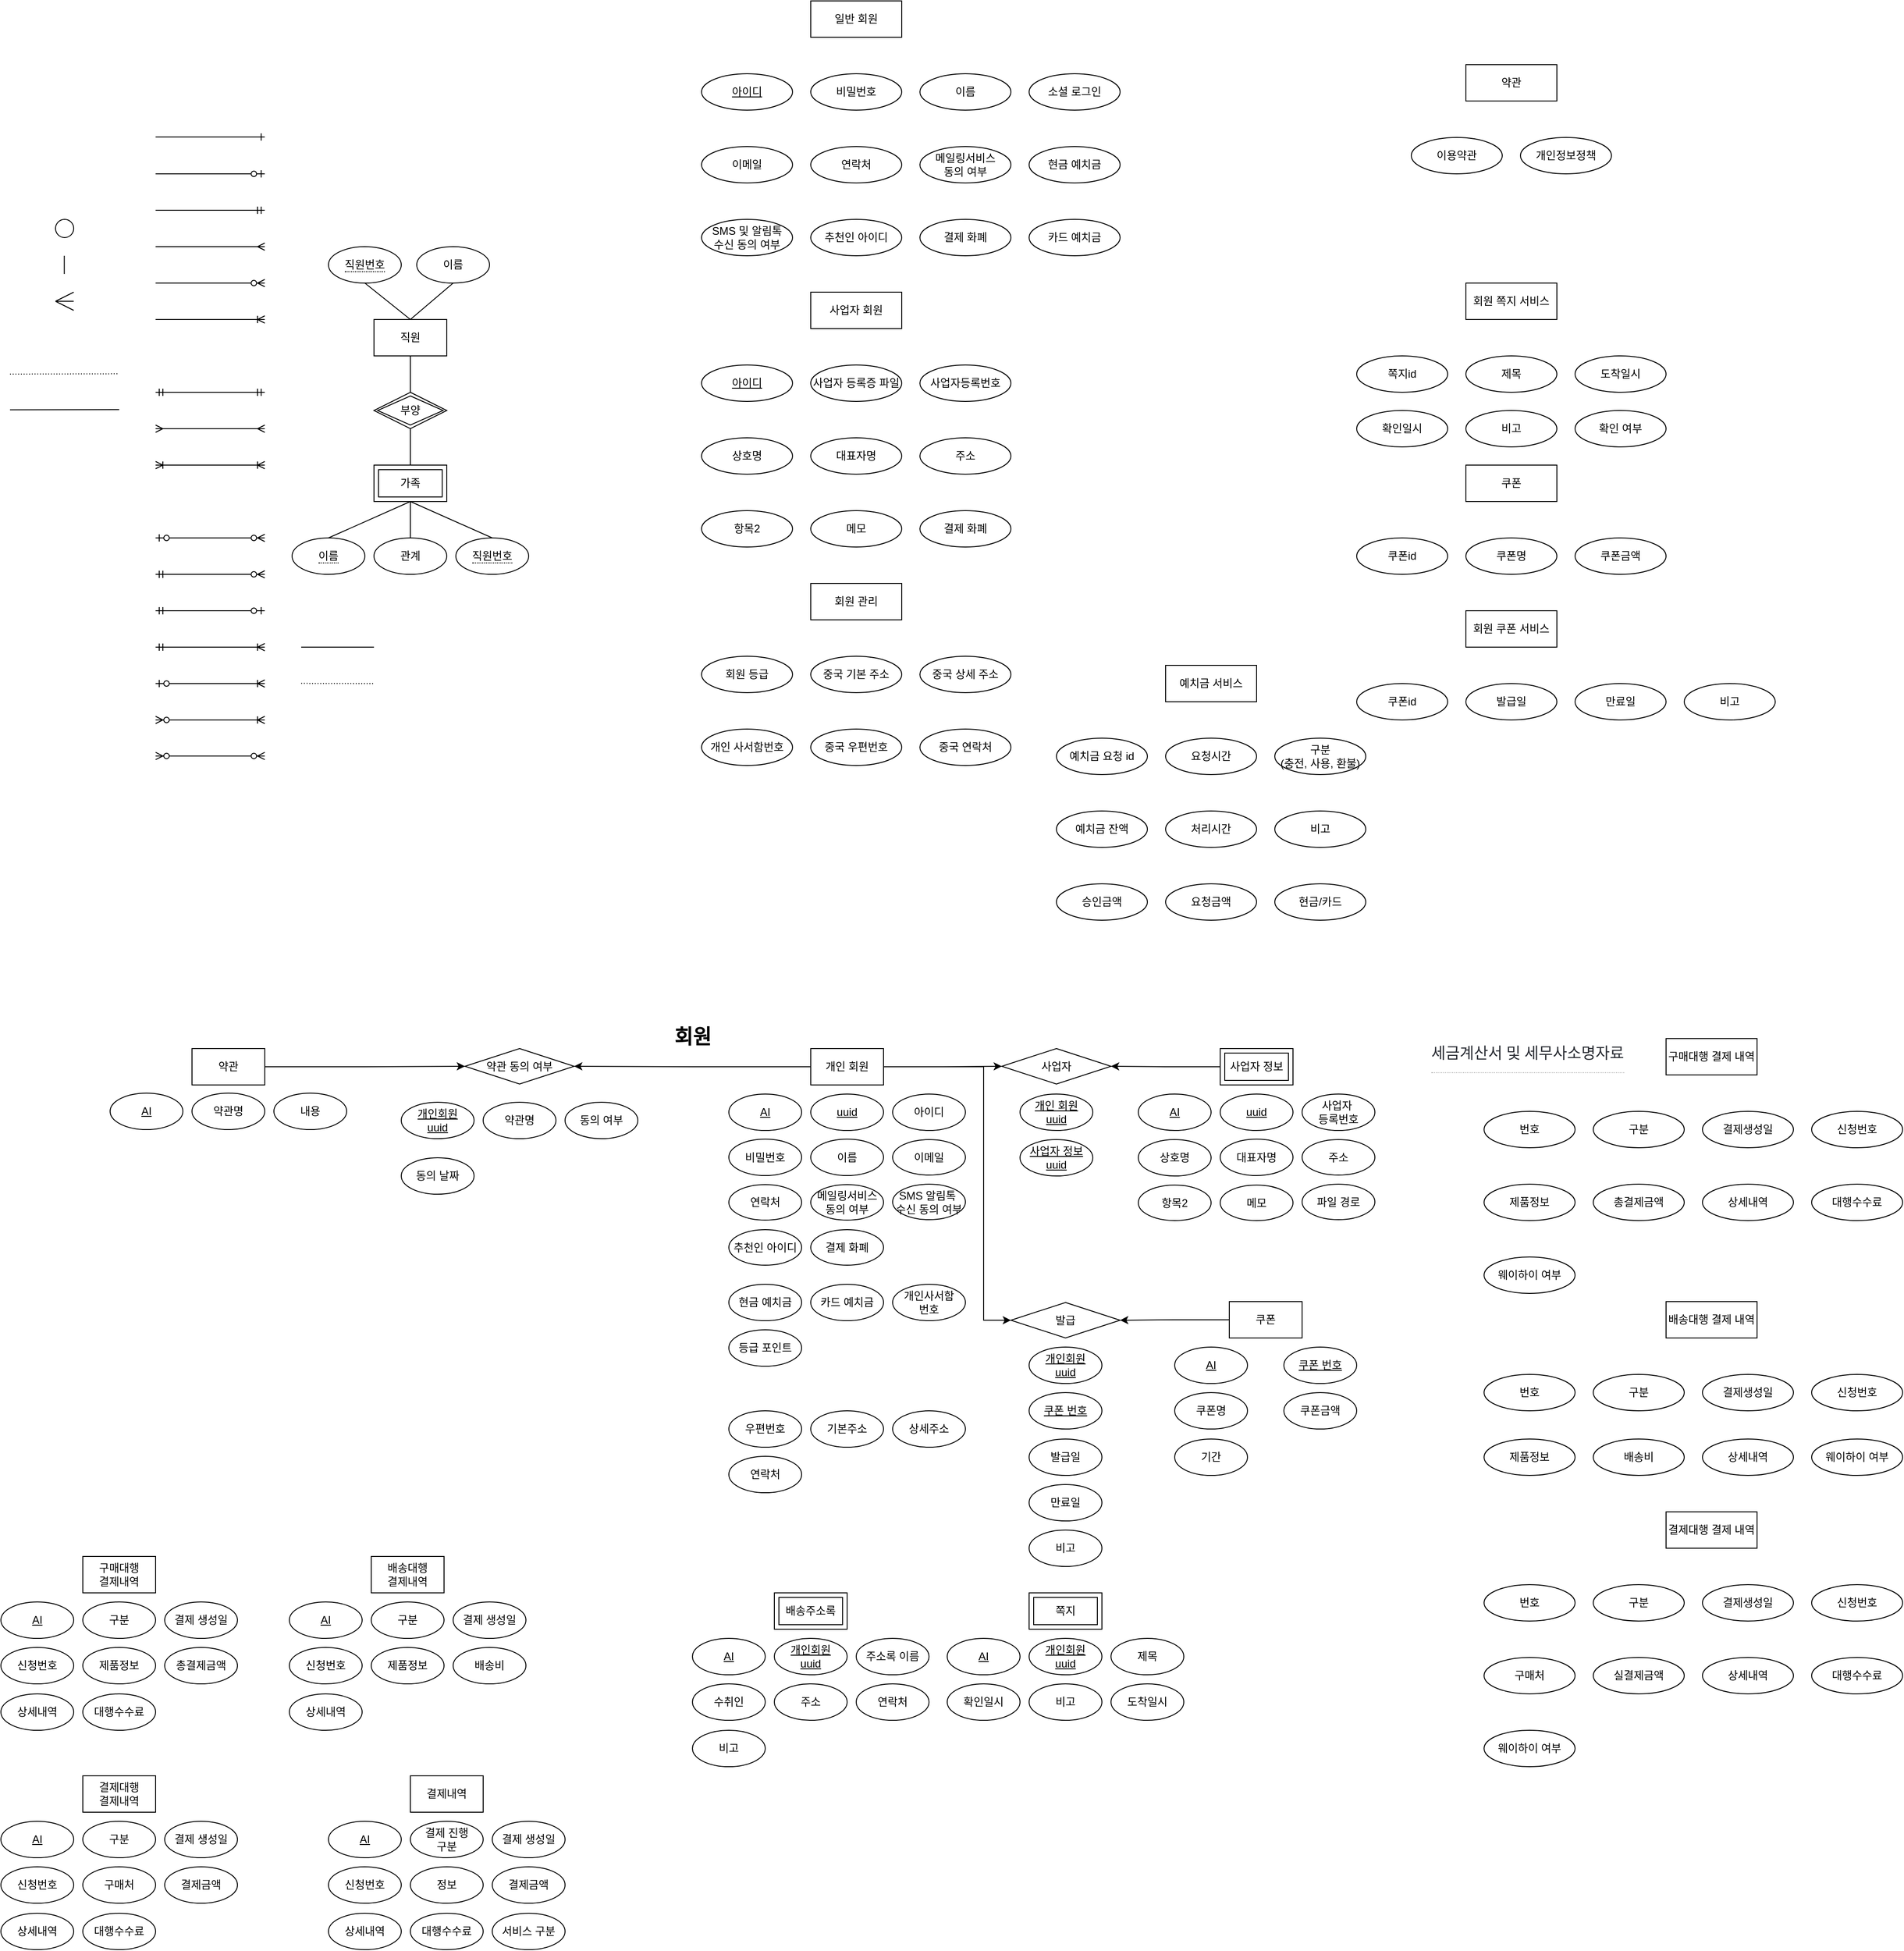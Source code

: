 <mxfile version="27.1.6">
  <diagram name="페이지-1" id="tFwWp7um48O-0UJWDrnM">
    <mxGraphModel dx="1229" dy="503" grid="1" gridSize="10" guides="1" tooltips="1" connect="1" arrows="1" fold="1" page="1" pageScale="1" pageWidth="827" pageHeight="1169" math="0" shadow="0">
      <root>
        <mxCell id="0" />
        <mxCell id="1" parent="0" />
        <mxCell id="G8LYo8YsqDXWAbAc-RuC-1" value="일반 회원" style="whiteSpace=wrap;html=1;align=center;" parent="1" vertex="1">
          <mxGeometry x="160" y="50" width="100" height="40" as="geometry" />
        </mxCell>
        <mxCell id="G8LYo8YsqDXWAbAc-RuC-2" value="아이디" style="ellipse;whiteSpace=wrap;html=1;align=center;fontStyle=4;" parent="1" vertex="1">
          <mxGeometry x="40" y="130" width="100" height="40" as="geometry" />
        </mxCell>
        <mxCell id="G8LYo8YsqDXWAbAc-RuC-3" value="비밀번호" style="ellipse;whiteSpace=wrap;html=1;align=center;" parent="1" vertex="1">
          <mxGeometry x="160" y="130" width="100" height="40" as="geometry" />
        </mxCell>
        <mxCell id="G8LYo8YsqDXWAbAc-RuC-4" value="이름" style="ellipse;whiteSpace=wrap;html=1;align=center;" parent="1" vertex="1">
          <mxGeometry x="280" y="130" width="100" height="40" as="geometry" />
        </mxCell>
        <mxCell id="G8LYo8YsqDXWAbAc-RuC-5" value="이메일" style="ellipse;whiteSpace=wrap;html=1;align=center;" parent="1" vertex="1">
          <mxGeometry x="40" y="210" width="100" height="40" as="geometry" />
        </mxCell>
        <mxCell id="G8LYo8YsqDXWAbAc-RuC-6" value="연락처" style="ellipse;whiteSpace=wrap;html=1;align=center;" parent="1" vertex="1">
          <mxGeometry x="160" y="210" width="100" height="40" as="geometry" />
        </mxCell>
        <mxCell id="G8LYo8YsqDXWAbAc-RuC-8" value="메일링서비스&lt;div&gt;동의 여부&lt;/div&gt;" style="ellipse;whiteSpace=wrap;html=1;align=center;" parent="1" vertex="1">
          <mxGeometry x="280" y="210" width="100" height="40" as="geometry" />
        </mxCell>
        <mxCell id="G8LYo8YsqDXWAbAc-RuC-9" value="SMS 및 알림톡&lt;div&gt;수신 동의 여부&lt;/div&gt;" style="ellipse;whiteSpace=wrap;html=1;align=center;" parent="1" vertex="1">
          <mxGeometry x="40" y="290" width="100" height="40" as="geometry" />
        </mxCell>
        <mxCell id="G8LYo8YsqDXWAbAc-RuC-10" value="추천인 아이디" style="ellipse;whiteSpace=wrap;html=1;align=center;" parent="1" vertex="1">
          <mxGeometry x="160" y="290" width="100" height="40" as="geometry" />
        </mxCell>
        <mxCell id="G8LYo8YsqDXWAbAc-RuC-11" value="결제 화폐" style="ellipse;whiteSpace=wrap;html=1;align=center;" parent="1" vertex="1">
          <mxGeometry x="280" y="290" width="100" height="40" as="geometry" />
        </mxCell>
        <mxCell id="G8LYo8YsqDXWAbAc-RuC-12" value="약관" style="whiteSpace=wrap;html=1;align=center;" parent="1" vertex="1">
          <mxGeometry x="880" y="120" width="100" height="40" as="geometry" />
        </mxCell>
        <mxCell id="G8LYo8YsqDXWAbAc-RuC-13" value="이용약관" style="ellipse;whiteSpace=wrap;html=1;align=center;" parent="1" vertex="1">
          <mxGeometry x="820" y="200" width="100" height="40" as="geometry" />
        </mxCell>
        <mxCell id="G8LYo8YsqDXWAbAc-RuC-14" value="개인정보정책" style="ellipse;whiteSpace=wrap;html=1;align=center;" parent="1" vertex="1">
          <mxGeometry x="940" y="200" width="100" height="40" as="geometry" />
        </mxCell>
        <mxCell id="G8LYo8YsqDXWAbAc-RuC-15" value="회원 등급" style="ellipse;whiteSpace=wrap;html=1;align=center;" parent="1" vertex="1">
          <mxGeometry x="40" y="770" width="100" height="40" as="geometry" />
        </mxCell>
        <mxCell id="G8LYo8YsqDXWAbAc-RuC-16" value="회원 관리" style="whiteSpace=wrap;html=1;align=center;" parent="1" vertex="1">
          <mxGeometry x="160" y="690" width="100" height="40" as="geometry" />
        </mxCell>
        <mxCell id="G8LYo8YsqDXWAbAc-RuC-17" value="중국 기본 주소" style="ellipse;whiteSpace=wrap;html=1;align=center;" parent="1" vertex="1">
          <mxGeometry x="160" y="770" width="100" height="40" as="geometry" />
        </mxCell>
        <mxCell id="G8LYo8YsqDXWAbAc-RuC-18" value="중국 상세&amp;nbsp;&lt;span style=&quot;background-color: transparent; color: light-dark(rgb(0, 0, 0), rgb(255, 255, 255));&quot;&gt;주소&lt;/span&gt;" style="ellipse;whiteSpace=wrap;html=1;align=center;" parent="1" vertex="1">
          <mxGeometry x="280" y="770" width="100" height="40" as="geometry" />
        </mxCell>
        <mxCell id="G8LYo8YsqDXWAbAc-RuC-19" value="중국 연락처" style="ellipse;whiteSpace=wrap;html=1;align=center;" parent="1" vertex="1">
          <mxGeometry x="280" y="850" width="100" height="40" as="geometry" />
        </mxCell>
        <mxCell id="G8LYo8YsqDXWAbAc-RuC-20" value="중국 우편번호" style="ellipse;whiteSpace=wrap;html=1;align=center;" parent="1" vertex="1">
          <mxGeometry x="160" y="850" width="100" height="40" as="geometry" />
        </mxCell>
        <mxCell id="G8LYo8YsqDXWAbAc-RuC-21" value="사업자 회원" style="whiteSpace=wrap;html=1;align=center;" parent="1" vertex="1">
          <mxGeometry x="160" y="370" width="100" height="40" as="geometry" />
        </mxCell>
        <mxCell id="G8LYo8YsqDXWAbAc-RuC-22" value="아이디" style="ellipse;whiteSpace=wrap;html=1;align=center;fontStyle=4;" parent="1" vertex="1">
          <mxGeometry x="40" y="450" width="100" height="40" as="geometry" />
        </mxCell>
        <mxCell id="G8LYo8YsqDXWAbAc-RuC-23" value="사업자 등록증 파일" style="ellipse;whiteSpace=wrap;html=1;align=center;" parent="1" vertex="1">
          <mxGeometry x="160" y="450" width="100" height="40" as="geometry" />
        </mxCell>
        <mxCell id="G8LYo8YsqDXWAbAc-RuC-24" value="사업자등록번호" style="ellipse;whiteSpace=wrap;html=1;align=center;" parent="1" vertex="1">
          <mxGeometry x="280" y="450" width="100" height="40" as="geometry" />
        </mxCell>
        <mxCell id="G8LYo8YsqDXWAbAc-RuC-25" value="상호명" style="ellipse;whiteSpace=wrap;html=1;align=center;" parent="1" vertex="1">
          <mxGeometry x="40" y="530" width="100" height="40" as="geometry" />
        </mxCell>
        <mxCell id="G8LYo8YsqDXWAbAc-RuC-26" value="대표자명" style="ellipse;whiteSpace=wrap;html=1;align=center;" parent="1" vertex="1">
          <mxGeometry x="160" y="530" width="100" height="40" as="geometry" />
        </mxCell>
        <mxCell id="G8LYo8YsqDXWAbAc-RuC-27" value="주소" style="ellipse;whiteSpace=wrap;html=1;align=center;" parent="1" vertex="1">
          <mxGeometry x="280" y="530" width="100" height="40" as="geometry" />
        </mxCell>
        <mxCell id="G8LYo8YsqDXWAbAc-RuC-28" value="항목2" style="ellipse;whiteSpace=wrap;html=1;align=center;" parent="1" vertex="1">
          <mxGeometry x="40" y="610" width="100" height="40" as="geometry" />
        </mxCell>
        <mxCell id="G8LYo8YsqDXWAbAc-RuC-29" value="메모" style="ellipse;whiteSpace=wrap;html=1;align=center;" parent="1" vertex="1">
          <mxGeometry x="160" y="610" width="100" height="40" as="geometry" />
        </mxCell>
        <mxCell id="G8LYo8YsqDXWAbAc-RuC-30" value="결제 화폐" style="ellipse;whiteSpace=wrap;html=1;align=center;" parent="1" vertex="1">
          <mxGeometry x="280" y="610" width="100" height="40" as="geometry" />
        </mxCell>
        <mxCell id="G8LYo8YsqDXWAbAc-RuC-31" value="소셜 로그인" style="ellipse;whiteSpace=wrap;html=1;align=center;" parent="1" vertex="1">
          <mxGeometry x="400" y="130" width="100" height="40" as="geometry" />
        </mxCell>
        <mxCell id="G8LYo8YsqDXWAbAc-RuC-32" value="개인 사서함번호" style="ellipse;whiteSpace=wrap;html=1;align=center;" parent="1" vertex="1">
          <mxGeometry x="40" y="850" width="100" height="40" as="geometry" />
        </mxCell>
        <mxCell id="G8LYo8YsqDXWAbAc-RuC-34" value="회원 쪽지 서비스" style="whiteSpace=wrap;html=1;align=center;" parent="1" vertex="1">
          <mxGeometry x="880" y="360" width="100" height="40" as="geometry" />
        </mxCell>
        <mxCell id="G8LYo8YsqDXWAbAc-RuC-36" value="쪽지id" style="ellipse;whiteSpace=wrap;html=1;align=center;" parent="1" vertex="1">
          <mxGeometry x="760" y="440" width="100" height="40" as="geometry" />
        </mxCell>
        <mxCell id="G8LYo8YsqDXWAbAc-RuC-37" value="쿠폰명" style="ellipse;whiteSpace=wrap;html=1;align=center;" parent="1" vertex="1">
          <mxGeometry x="880" y="640" width="100" height="40" as="geometry" />
        </mxCell>
        <mxCell id="G8LYo8YsqDXWAbAc-RuC-38" value="쿠폰" style="whiteSpace=wrap;html=1;align=center;" parent="1" vertex="1">
          <mxGeometry x="880" y="560" width="100" height="40" as="geometry" />
        </mxCell>
        <mxCell id="G8LYo8YsqDXWAbAc-RuC-39" value="쿠폰금액" style="ellipse;whiteSpace=wrap;html=1;align=center;" parent="1" vertex="1">
          <mxGeometry x="1000" y="640" width="100" height="40" as="geometry" />
        </mxCell>
        <mxCell id="G8LYo8YsqDXWAbAc-RuC-42" value="쿠폰id" style="ellipse;whiteSpace=wrap;html=1;align=center;" parent="1" vertex="1">
          <mxGeometry x="760" y="640" width="100" height="40" as="geometry" />
        </mxCell>
        <mxCell id="G8LYo8YsqDXWAbAc-RuC-43" value="회원 쿠폰 서비스" style="whiteSpace=wrap;html=1;align=center;" parent="1" vertex="1">
          <mxGeometry x="880" y="720" width="100" height="40" as="geometry" />
        </mxCell>
        <mxCell id="G8LYo8YsqDXWAbAc-RuC-44" value="쿠폰id" style="ellipse;whiteSpace=wrap;html=1;align=center;" parent="1" vertex="1">
          <mxGeometry x="760" y="800" width="100" height="40" as="geometry" />
        </mxCell>
        <mxCell id="G8LYo8YsqDXWAbAc-RuC-45" value="발급일" style="ellipse;whiteSpace=wrap;html=1;align=center;" parent="1" vertex="1">
          <mxGeometry x="880" y="800" width="100" height="40" as="geometry" />
        </mxCell>
        <mxCell id="G8LYo8YsqDXWAbAc-RuC-46" value="만료일" style="ellipse;whiteSpace=wrap;html=1;align=center;" parent="1" vertex="1">
          <mxGeometry x="1000" y="800" width="100" height="40" as="geometry" />
        </mxCell>
        <mxCell id="G8LYo8YsqDXWAbAc-RuC-47" value="비고" style="ellipse;whiteSpace=wrap;html=1;align=center;" parent="1" vertex="1">
          <mxGeometry x="1120" y="800" width="100" height="40" as="geometry" />
        </mxCell>
        <mxCell id="G8LYo8YsqDXWAbAc-RuC-48" value="제목" style="ellipse;whiteSpace=wrap;html=1;align=center;" parent="1" vertex="1">
          <mxGeometry x="880" y="440" width="100" height="40" as="geometry" />
        </mxCell>
        <mxCell id="G8LYo8YsqDXWAbAc-RuC-49" value="도착일시" style="ellipse;whiteSpace=wrap;html=1;align=center;" parent="1" vertex="1">
          <mxGeometry x="1000" y="440" width="100" height="40" as="geometry" />
        </mxCell>
        <mxCell id="G8LYo8YsqDXWAbAc-RuC-50" value="확인일시" style="ellipse;whiteSpace=wrap;html=1;align=center;" parent="1" vertex="1">
          <mxGeometry x="760" y="500" width="100" height="40" as="geometry" />
        </mxCell>
        <mxCell id="G8LYo8YsqDXWAbAc-RuC-52" value="비고" style="ellipse;whiteSpace=wrap;html=1;align=center;" parent="1" vertex="1">
          <mxGeometry x="880" y="500" width="100" height="40" as="geometry" />
        </mxCell>
        <mxCell id="G8LYo8YsqDXWAbAc-RuC-53" value="확인 여부" style="ellipse;whiteSpace=wrap;html=1;align=center;" parent="1" vertex="1">
          <mxGeometry x="1000" y="500" width="100" height="40" as="geometry" />
        </mxCell>
        <mxCell id="G8LYo8YsqDXWAbAc-RuC-54" value="구매대행 결제 내역" style="whiteSpace=wrap;html=1;align=center;" parent="1" vertex="1">
          <mxGeometry x="1100" y="1190" width="100" height="40" as="geometry" />
        </mxCell>
        <mxCell id="G8LYo8YsqDXWAbAc-RuC-55" value="예치금 서비스" style="whiteSpace=wrap;html=1;align=center;" parent="1" vertex="1">
          <mxGeometry x="550" y="780" width="100" height="40" as="geometry" />
        </mxCell>
        <mxCell id="G8LYo8YsqDXWAbAc-RuC-56" value="예치금 요청 id" style="ellipse;whiteSpace=wrap;html=1;align=center;" parent="1" vertex="1">
          <mxGeometry x="430" y="860" width="100" height="40" as="geometry" />
        </mxCell>
        <mxCell id="G8LYo8YsqDXWAbAc-RuC-58" value="현금 예치금" style="ellipse;whiteSpace=wrap;html=1;align=center;" parent="1" vertex="1">
          <mxGeometry x="400" y="210" width="100" height="40" as="geometry" />
        </mxCell>
        <mxCell id="G8LYo8YsqDXWAbAc-RuC-59" value="카드 예치금" style="ellipse;whiteSpace=wrap;html=1;align=center;" parent="1" vertex="1">
          <mxGeometry x="400" y="290" width="100" height="40" as="geometry" />
        </mxCell>
        <mxCell id="G8LYo8YsqDXWAbAc-RuC-60" value="요청시간" style="ellipse;whiteSpace=wrap;html=1;align=center;" parent="1" vertex="1">
          <mxGeometry x="550" y="860" width="100" height="40" as="geometry" />
        </mxCell>
        <mxCell id="G8LYo8YsqDXWAbAc-RuC-61" value="구분&lt;div&gt;(충전, 사용, 환불)&lt;/div&gt;" style="ellipse;whiteSpace=wrap;html=1;align=center;" parent="1" vertex="1">
          <mxGeometry x="670" y="860" width="100" height="40" as="geometry" />
        </mxCell>
        <mxCell id="G8LYo8YsqDXWAbAc-RuC-62" value="요청금액" style="ellipse;whiteSpace=wrap;html=1;align=center;" parent="1" vertex="1">
          <mxGeometry x="550" y="1020" width="100" height="40" as="geometry" />
        </mxCell>
        <mxCell id="G8LYo8YsqDXWAbAc-RuC-63" value="승인금액" style="ellipse;whiteSpace=wrap;html=1;align=center;" parent="1" vertex="1">
          <mxGeometry x="430" y="1020" width="100" height="40" as="geometry" />
        </mxCell>
        <mxCell id="G8LYo8YsqDXWAbAc-RuC-69" value="예치금 잔액" style="ellipse;whiteSpace=wrap;html=1;align=center;" parent="1" vertex="1">
          <mxGeometry x="430" y="940" width="100" height="40" as="geometry" />
        </mxCell>
        <mxCell id="G8LYo8YsqDXWAbAc-RuC-70" value="처리시간" style="ellipse;whiteSpace=wrap;html=1;align=center;" parent="1" vertex="1">
          <mxGeometry x="550" y="940" width="100" height="40" as="geometry" />
        </mxCell>
        <mxCell id="G8LYo8YsqDXWAbAc-RuC-71" value="비고" style="ellipse;whiteSpace=wrap;html=1;align=center;" parent="1" vertex="1">
          <mxGeometry x="670" y="940" width="100" height="40" as="geometry" />
        </mxCell>
        <mxCell id="G8LYo8YsqDXWAbAc-RuC-74" value="현금/카드" style="ellipse;whiteSpace=wrap;html=1;align=center;" parent="1" vertex="1">
          <mxGeometry x="670" y="1020" width="100" height="40" as="geometry" />
        </mxCell>
        <mxCell id="G8LYo8YsqDXWAbAc-RuC-75" value="번호" style="ellipse;whiteSpace=wrap;html=1;align=center;" parent="1" vertex="1">
          <mxGeometry x="900" y="1270" width="100" height="40" as="geometry" />
        </mxCell>
        <mxCell id="G8LYo8YsqDXWAbAc-RuC-76" value="구분" style="ellipse;whiteSpace=wrap;html=1;align=center;" parent="1" vertex="1">
          <mxGeometry x="1020" y="1270" width="100" height="40" as="geometry" />
        </mxCell>
        <mxCell id="G8LYo8YsqDXWAbAc-RuC-77" value="결제생성일" style="ellipse;whiteSpace=wrap;html=1;align=center;" parent="1" vertex="1">
          <mxGeometry x="1140" y="1270" width="100" height="40" as="geometry" />
        </mxCell>
        <mxCell id="G8LYo8YsqDXWAbAc-RuC-78" value="신청번호" style="ellipse;whiteSpace=wrap;html=1;align=center;" parent="1" vertex="1">
          <mxGeometry x="1260" y="1270" width="100" height="40" as="geometry" />
        </mxCell>
        <mxCell id="G8LYo8YsqDXWAbAc-RuC-79" value="제품정보" style="ellipse;whiteSpace=wrap;html=1;align=center;" parent="1" vertex="1">
          <mxGeometry x="900" y="1350" width="100" height="40" as="geometry" />
        </mxCell>
        <mxCell id="G8LYo8YsqDXWAbAc-RuC-80" value="총결제금액" style="ellipse;whiteSpace=wrap;html=1;align=center;" parent="1" vertex="1">
          <mxGeometry x="1020" y="1350" width="100" height="40" as="geometry" />
        </mxCell>
        <mxCell id="G8LYo8YsqDXWAbAc-RuC-81" value="상세내역" style="ellipse;whiteSpace=wrap;html=1;align=center;" parent="1" vertex="1">
          <mxGeometry x="1140" y="1350" width="100" height="40" as="geometry" />
        </mxCell>
        <mxCell id="G8LYo8YsqDXWAbAc-RuC-82" value="대행수수료" style="ellipse;whiteSpace=wrap;html=1;align=center;" parent="1" vertex="1">
          <mxGeometry x="1260" y="1350" width="100" height="40" as="geometry" />
        </mxCell>
        <mxCell id="G8LYo8YsqDXWAbAc-RuC-94" value="배송대행 결제 내역" style="whiteSpace=wrap;html=1;align=center;" parent="1" vertex="1">
          <mxGeometry x="1100" y="1479" width="100" height="40" as="geometry" />
        </mxCell>
        <mxCell id="G8LYo8YsqDXWAbAc-RuC-95" value="번호" style="ellipse;whiteSpace=wrap;html=1;align=center;" parent="1" vertex="1">
          <mxGeometry x="900" y="1559" width="100" height="40" as="geometry" />
        </mxCell>
        <mxCell id="G8LYo8YsqDXWAbAc-RuC-96" value="구분" style="ellipse;whiteSpace=wrap;html=1;align=center;" parent="1" vertex="1">
          <mxGeometry x="1020" y="1559" width="100" height="40" as="geometry" />
        </mxCell>
        <mxCell id="G8LYo8YsqDXWAbAc-RuC-97" value="결제생성일" style="ellipse;whiteSpace=wrap;html=1;align=center;" parent="1" vertex="1">
          <mxGeometry x="1140" y="1559" width="100" height="40" as="geometry" />
        </mxCell>
        <mxCell id="G8LYo8YsqDXWAbAc-RuC-98" value="신청번호" style="ellipse;whiteSpace=wrap;html=1;align=center;" parent="1" vertex="1">
          <mxGeometry x="1260" y="1559" width="100" height="40" as="geometry" />
        </mxCell>
        <mxCell id="G8LYo8YsqDXWAbAc-RuC-99" value="제품정보" style="ellipse;whiteSpace=wrap;html=1;align=center;" parent="1" vertex="1">
          <mxGeometry x="900" y="1630" width="100" height="40" as="geometry" />
        </mxCell>
        <mxCell id="G8LYo8YsqDXWAbAc-RuC-100" value="배송비" style="ellipse;whiteSpace=wrap;html=1;align=center;" parent="1" vertex="1">
          <mxGeometry x="1020" y="1630" width="100" height="40" as="geometry" />
        </mxCell>
        <mxCell id="G8LYo8YsqDXWAbAc-RuC-101" value="상세내역" style="ellipse;whiteSpace=wrap;html=1;align=center;" parent="1" vertex="1">
          <mxGeometry x="1140" y="1630" width="100" height="40" as="geometry" />
        </mxCell>
        <mxCell id="G8LYo8YsqDXWAbAc-RuC-112" value="결제대행 결제 내역" style="whiteSpace=wrap;html=1;align=center;" parent="1" vertex="1">
          <mxGeometry x="1100" y="1710" width="100" height="40" as="geometry" />
        </mxCell>
        <mxCell id="G8LYo8YsqDXWAbAc-RuC-113" value="번호" style="ellipse;whiteSpace=wrap;html=1;align=center;" parent="1" vertex="1">
          <mxGeometry x="900" y="1790" width="100" height="40" as="geometry" />
        </mxCell>
        <mxCell id="G8LYo8YsqDXWAbAc-RuC-114" value="구분" style="ellipse;whiteSpace=wrap;html=1;align=center;" parent="1" vertex="1">
          <mxGeometry x="1020" y="1790" width="100" height="40" as="geometry" />
        </mxCell>
        <mxCell id="G8LYo8YsqDXWAbAc-RuC-115" value="결제생성일" style="ellipse;whiteSpace=wrap;html=1;align=center;" parent="1" vertex="1">
          <mxGeometry x="1140" y="1790" width="100" height="40" as="geometry" />
        </mxCell>
        <mxCell id="G8LYo8YsqDXWAbAc-RuC-116" value="신청번호" style="ellipse;whiteSpace=wrap;html=1;align=center;" parent="1" vertex="1">
          <mxGeometry x="1260" y="1790" width="100" height="40" as="geometry" />
        </mxCell>
        <mxCell id="G8LYo8YsqDXWAbAc-RuC-117" value="구매처" style="ellipse;whiteSpace=wrap;html=1;align=center;" parent="1" vertex="1">
          <mxGeometry x="900" y="1870" width="100" height="40" as="geometry" />
        </mxCell>
        <mxCell id="G8LYo8YsqDXWAbAc-RuC-118" value="실결제금액" style="ellipse;whiteSpace=wrap;html=1;align=center;" parent="1" vertex="1">
          <mxGeometry x="1020" y="1870" width="100" height="40" as="geometry" />
        </mxCell>
        <mxCell id="G8LYo8YsqDXWAbAc-RuC-119" value="상세내역" style="ellipse;whiteSpace=wrap;html=1;align=center;" parent="1" vertex="1">
          <mxGeometry x="1140" y="1870" width="100" height="40" as="geometry" />
        </mxCell>
        <mxCell id="G8LYo8YsqDXWAbAc-RuC-120" value="대행수수료" style="ellipse;whiteSpace=wrap;html=1;align=center;" parent="1" vertex="1">
          <mxGeometry x="1260" y="1870" width="100" height="40" as="geometry" />
        </mxCell>
        <mxCell id="G8LYo8YsqDXWAbAc-RuC-121" value="웨이하이 여부" style="ellipse;whiteSpace=wrap;html=1;align=center;" parent="1" vertex="1">
          <mxGeometry x="900" y="1430" width="100" height="40" as="geometry" />
        </mxCell>
        <mxCell id="G8LYo8YsqDXWAbAc-RuC-122" value="웨이하이 여부" style="ellipse;whiteSpace=wrap;html=1;align=center;" parent="1" vertex="1">
          <mxGeometry x="1260" y="1630" width="100" height="40" as="geometry" />
        </mxCell>
        <mxCell id="G8LYo8YsqDXWAbAc-RuC-123" value="웨이하이 여부" style="ellipse;whiteSpace=wrap;html=1;align=center;" parent="1" vertex="1">
          <mxGeometry x="900" y="1950" width="100" height="40" as="geometry" />
        </mxCell>
        <mxCell id="G8LYo8YsqDXWAbAc-RuC-124" value="&lt;h2 style=&quot;box-sizing: border-box; margin: 0px; padding: 0px 0px 10px; border-width: 0px 0px 1px; border-top-style: initial; border-right-style: initial; border-bottom-style: dotted; border-left-style: initial; border-top-color: initial; border-right-color: initial; border-bottom-color: rgb(187, 187, 187); border-left-color: initial; border-image: initial; font-size: 17px; font-family: &amp;quot;Nanum Gothic&amp;quot;; color: rgb(40, 43, 50); font-weight: normal; font-style: normal; font-variant-ligatures: normal; font-variant-caps: normal; letter-spacing: normal; orphans: 2; text-align: start; text-indent: 0px; text-transform: none; widows: 2; word-spacing: 0px; -webkit-text-stroke-width: 0px; white-space: normal; background-color: rgb(255, 255, 255); text-decoration-thickness: initial; text-decoration-style: initial; text-decoration-color: initial;&quot;&gt;세금계산서 및 세무사소명자료&lt;/h2&gt;" style="text;whiteSpace=wrap;html=1;" parent="1" vertex="1">
          <mxGeometry x="840" y="1190" width="250" height="50" as="geometry" />
        </mxCell>
        <mxCell id="4onjvzrcOaQmENGCwq0I-27" style="edgeStyle=orthogonalEdgeStyle;rounded=0;orthogonalLoop=1;jettySize=auto;html=1;exitX=1;exitY=0.5;exitDx=0;exitDy=0;entryX=0;entryY=0.5;entryDx=0;entryDy=0;" parent="1" source="4onjvzrcOaQmENGCwq0I-1" target="4onjvzrcOaQmENGCwq0I-25" edge="1">
          <mxGeometry relative="1" as="geometry" />
        </mxCell>
        <mxCell id="4onjvzrcOaQmENGCwq0I-50" style="edgeStyle=orthogonalEdgeStyle;rounded=0;orthogonalLoop=1;jettySize=auto;html=1;exitX=0;exitY=0.5;exitDx=0;exitDy=0;entryX=1;entryY=0.5;entryDx=0;entryDy=0;" parent="1" source="4onjvzrcOaQmENGCwq0I-1" target="4onjvzrcOaQmENGCwq0I-44" edge="1">
          <mxGeometry relative="1" as="geometry" />
        </mxCell>
        <mxCell id="4onjvzrcOaQmENGCwq0I-77" style="edgeStyle=orthogonalEdgeStyle;rounded=0;orthogonalLoop=1;jettySize=auto;html=1;exitX=1;exitY=0.5;exitDx=0;exitDy=0;entryX=0;entryY=0.5;entryDx=0;entryDy=0;" parent="1" source="4onjvzrcOaQmENGCwq0I-1" target="4onjvzrcOaQmENGCwq0I-68" edge="1">
          <mxGeometry relative="1" as="geometry">
            <Array as="points">
              <mxPoint x="350" y="1221" />
              <mxPoint x="350" y="1500" />
            </Array>
          </mxGeometry>
        </mxCell>
        <mxCell id="4onjvzrcOaQmENGCwq0I-1" value="개인 회원" style="whiteSpace=wrap;html=1;align=center;" parent="1" vertex="1">
          <mxGeometry x="160" y="1201" width="80" height="40" as="geometry" />
        </mxCell>
        <mxCell id="4onjvzrcOaQmENGCwq0I-2" value="아이디" style="ellipse;whiteSpace=wrap;html=1;align=center;" parent="1" vertex="1">
          <mxGeometry x="250" y="1251" width="80" height="40" as="geometry" />
        </mxCell>
        <mxCell id="4onjvzrcOaQmENGCwq0I-3" value="비밀번호" style="ellipse;whiteSpace=wrap;html=1;align=center;" parent="1" vertex="1">
          <mxGeometry x="70" y="1300.5" width="80" height="40" as="geometry" />
        </mxCell>
        <mxCell id="4onjvzrcOaQmENGCwq0I-4" value="이름" style="ellipse;whiteSpace=wrap;html=1;align=center;" parent="1" vertex="1">
          <mxGeometry x="160" y="1300.5" width="80" height="40" as="geometry" />
        </mxCell>
        <mxCell id="4onjvzrcOaQmENGCwq0I-5" value="이메일" style="ellipse;whiteSpace=wrap;html=1;align=center;" parent="1" vertex="1">
          <mxGeometry x="250" y="1301" width="80" height="39" as="geometry" />
        </mxCell>
        <mxCell id="4onjvzrcOaQmENGCwq0I-6" value="연락처" style="ellipse;whiteSpace=wrap;html=1;align=center;" parent="1" vertex="1">
          <mxGeometry x="70" y="1350.5" width="80" height="39" as="geometry" />
        </mxCell>
        <mxCell id="4onjvzrcOaQmENGCwq0I-7" value="메일링서비스&lt;div&gt;동의 여부&lt;/div&gt;" style="ellipse;whiteSpace=wrap;html=1;align=center;" parent="1" vertex="1">
          <mxGeometry x="160" y="1350.5" width="80" height="39" as="geometry" />
        </mxCell>
        <mxCell id="4onjvzrcOaQmENGCwq0I-8" value="SMS 알림톡&amp;nbsp;&lt;div&gt;수신&amp;nbsp;&lt;span style=&quot;background-color: transparent; color: light-dark(rgb(0, 0, 0), rgb(255, 255, 255));&quot;&gt;동의 여부&lt;/span&gt;&lt;/div&gt;" style="ellipse;whiteSpace=wrap;html=1;align=center;" parent="1" vertex="1">
          <mxGeometry x="250" y="1350" width="80" height="39" as="geometry" />
        </mxCell>
        <mxCell id="4onjvzrcOaQmENGCwq0I-9" value="추천인 아이디" style="ellipse;whiteSpace=wrap;html=1;align=center;" parent="1" vertex="1">
          <mxGeometry x="70" y="1400" width="80" height="39" as="geometry" />
        </mxCell>
        <mxCell id="4onjvzrcOaQmENGCwq0I-10" value="결제&amp;nbsp;&lt;span style=&quot;background-color: transparent; color: light-dark(rgb(0, 0, 0), rgb(255, 255, 255));&quot;&gt;화폐&lt;/span&gt;" style="ellipse;whiteSpace=wrap;html=1;align=center;" parent="1" vertex="1">
          <mxGeometry x="160" y="1400" width="80" height="39" as="geometry" />
        </mxCell>
        <mxCell id="4onjvzrcOaQmENGCwq0I-12" value="&lt;font style=&quot;font-size: 22px;&quot;&gt;회원&lt;/font&gt;" style="text;html=1;align=center;verticalAlign=middle;resizable=0;points=[];autosize=1;strokeColor=none;fillColor=none;fontStyle=1" parent="1" vertex="1">
          <mxGeometry y="1169" width="60" height="40" as="geometry" />
        </mxCell>
        <mxCell id="4onjvzrcOaQmENGCwq0I-14" value="사업자&amp;nbsp;&lt;div&gt;등록번호&lt;/div&gt;" style="ellipse;whiteSpace=wrap;html=1;align=center;" parent="1" vertex="1">
          <mxGeometry x="700" y="1251" width="80" height="40" as="geometry" />
        </mxCell>
        <mxCell id="4onjvzrcOaQmENGCwq0I-15" value="상호명" style="ellipse;whiteSpace=wrap;html=1;align=center;" parent="1" vertex="1">
          <mxGeometry x="520" y="1301" width="80" height="40" as="geometry" />
        </mxCell>
        <mxCell id="4onjvzrcOaQmENGCwq0I-16" value="대표자명" style="ellipse;whiteSpace=wrap;html=1;align=center;" parent="1" vertex="1">
          <mxGeometry x="610" y="1300.5" width="80" height="40" as="geometry" />
        </mxCell>
        <mxCell id="4onjvzrcOaQmENGCwq0I-17" value="주소" style="ellipse;whiteSpace=wrap;html=1;align=center;" parent="1" vertex="1">
          <mxGeometry x="700" y="1301" width="80" height="39" as="geometry" />
        </mxCell>
        <mxCell id="4onjvzrcOaQmENGCwq0I-18" value="항목2" style="ellipse;whiteSpace=wrap;html=1;align=center;" parent="1" vertex="1">
          <mxGeometry x="520" y="1351" width="80" height="39" as="geometry" />
        </mxCell>
        <mxCell id="4onjvzrcOaQmENGCwq0I-19" value="메모" style="ellipse;whiteSpace=wrap;html=1;align=center;" parent="1" vertex="1">
          <mxGeometry x="610" y="1351" width="80" height="39" as="geometry" />
        </mxCell>
        <mxCell id="4onjvzrcOaQmENGCwq0I-23" value="파일 경로" style="ellipse;whiteSpace=wrap;html=1;align=center;" parent="1" vertex="1">
          <mxGeometry x="700" y="1350" width="80" height="39" as="geometry" />
        </mxCell>
        <mxCell id="4onjvzrcOaQmENGCwq0I-28" style="edgeStyle=orthogonalEdgeStyle;rounded=0;orthogonalLoop=1;jettySize=auto;html=1;exitX=0;exitY=0.5;exitDx=0;exitDy=0;entryX=1;entryY=0.5;entryDx=0;entryDy=0;" parent="1" source="4onjvzrcOaQmENGCwq0I-24" target="4onjvzrcOaQmENGCwq0I-25" edge="1">
          <mxGeometry relative="1" as="geometry" />
        </mxCell>
        <mxCell id="4onjvzrcOaQmENGCwq0I-24" value="사업자 정보" style="shape=ext;margin=3;double=1;whiteSpace=wrap;html=1;align=center;" parent="1" vertex="1">
          <mxGeometry x="610" y="1201" width="80" height="40" as="geometry" />
        </mxCell>
        <mxCell id="4onjvzrcOaQmENGCwq0I-25" value="사업자" style="shape=rhombus;perimeter=rhombusPerimeter;whiteSpace=wrap;html=1;align=center;" parent="1" vertex="1">
          <mxGeometry x="370" y="1201" width="120" height="39" as="geometry" />
        </mxCell>
        <mxCell id="4onjvzrcOaQmENGCwq0I-29" value="AI" style="ellipse;whiteSpace=wrap;html=1;align=center;fontStyle=4;" parent="1" vertex="1">
          <mxGeometry x="520" y="1251" width="80" height="40" as="geometry" />
        </mxCell>
        <mxCell id="4onjvzrcOaQmENGCwq0I-30" value="AI" style="ellipse;whiteSpace=wrap;html=1;align=center;fontStyle=4;" parent="1" vertex="1">
          <mxGeometry x="70" y="1251" width="80" height="40" as="geometry" />
        </mxCell>
        <mxCell id="4onjvzrcOaQmENGCwq0I-32" value="uuid" style="ellipse;whiteSpace=wrap;html=1;align=center;fontStyle=4;" parent="1" vertex="1">
          <mxGeometry x="160" y="1251" width="80" height="40" as="geometry" />
        </mxCell>
        <mxCell id="4onjvzrcOaQmENGCwq0I-35" value="uuid" style="ellipse;whiteSpace=wrap;html=1;align=center;fontStyle=4;" parent="1" vertex="1">
          <mxGeometry x="610" y="1251" width="80" height="40" as="geometry" />
        </mxCell>
        <mxCell id="4onjvzrcOaQmENGCwq0I-36" value="개인 회원&lt;div&gt;uuid&lt;/div&gt;" style="ellipse;whiteSpace=wrap;html=1;align=center;fontStyle=4;" parent="1" vertex="1">
          <mxGeometry x="390" y="1251" width="80" height="40" as="geometry" />
        </mxCell>
        <mxCell id="4onjvzrcOaQmENGCwq0I-37" value="사업자 정보&lt;div&gt;uuid&lt;/div&gt;" style="ellipse;whiteSpace=wrap;html=1;align=center;fontStyle=4;" parent="1" vertex="1">
          <mxGeometry x="390" y="1301" width="80" height="40" as="geometry" />
        </mxCell>
        <mxCell id="4onjvzrcOaQmENGCwq0I-55" style="edgeStyle=orthogonalEdgeStyle;rounded=0;orthogonalLoop=1;jettySize=auto;html=1;exitX=1;exitY=0.5;exitDx=0;exitDy=0;entryX=0;entryY=0.5;entryDx=0;entryDy=0;" parent="1" source="4onjvzrcOaQmENGCwq0I-38" target="4onjvzrcOaQmENGCwq0I-44" edge="1">
          <mxGeometry relative="1" as="geometry" />
        </mxCell>
        <mxCell id="4onjvzrcOaQmENGCwq0I-38" value="약관" style="whiteSpace=wrap;html=1;align=center;" parent="1" vertex="1">
          <mxGeometry x="-520" y="1201" width="80" height="40" as="geometry" />
        </mxCell>
        <mxCell id="4onjvzrcOaQmENGCwq0I-39" value="AI" style="ellipse;whiteSpace=wrap;html=1;align=center;fontStyle=4;" parent="1" vertex="1">
          <mxGeometry x="-610" y="1250" width="80" height="40" as="geometry" />
        </mxCell>
        <mxCell id="4onjvzrcOaQmENGCwq0I-41" value="내용" style="ellipse;whiteSpace=wrap;html=1;align=center;" parent="1" vertex="1">
          <mxGeometry x="-430" y="1250" width="80" height="40" as="geometry" />
        </mxCell>
        <mxCell id="4onjvzrcOaQmENGCwq0I-42" value="약관명" style="ellipse;whiteSpace=wrap;html=1;align=center;" parent="1" vertex="1">
          <mxGeometry x="-520" y="1250" width="80" height="40" as="geometry" />
        </mxCell>
        <mxCell id="4onjvzrcOaQmENGCwq0I-44" value="약관 동의 여부" style="shape=rhombus;perimeter=rhombusPerimeter;whiteSpace=wrap;html=1;align=center;" parent="1" vertex="1">
          <mxGeometry x="-220" y="1201" width="120" height="39" as="geometry" />
        </mxCell>
        <mxCell id="4onjvzrcOaQmENGCwq0I-45" value="&lt;div&gt;개인회원&lt;/div&gt;uuid" style="ellipse;whiteSpace=wrap;html=1;align=center;fontStyle=4;" parent="1" vertex="1">
          <mxGeometry x="-290" y="1260" width="80" height="40" as="geometry" />
        </mxCell>
        <mxCell id="4onjvzrcOaQmENGCwq0I-47" value="약관명" style="ellipse;whiteSpace=wrap;html=1;align=center;" parent="1" vertex="1">
          <mxGeometry x="-200" y="1260" width="80" height="40" as="geometry" />
        </mxCell>
        <mxCell id="4onjvzrcOaQmENGCwq0I-48" value="동의 여부" style="ellipse;whiteSpace=wrap;html=1;align=center;" parent="1" vertex="1">
          <mxGeometry x="-110" y="1260" width="80" height="40" as="geometry" />
        </mxCell>
        <mxCell id="4onjvzrcOaQmENGCwq0I-49" value="동의 날짜" style="ellipse;whiteSpace=wrap;html=1;align=center;" parent="1" vertex="1">
          <mxGeometry x="-290" y="1321" width="80" height="40" as="geometry" />
        </mxCell>
        <mxCell id="4onjvzrcOaQmENGCwq0I-53" value="현금 예치금" style="ellipse;whiteSpace=wrap;html=1;align=center;" parent="1" vertex="1">
          <mxGeometry x="70" y="1460" width="80" height="40" as="geometry" />
        </mxCell>
        <mxCell id="4onjvzrcOaQmENGCwq0I-54" value="카드 예치금" style="ellipse;whiteSpace=wrap;html=1;align=center;" parent="1" vertex="1">
          <mxGeometry x="160" y="1460" width="80" height="40" as="geometry" />
        </mxCell>
        <mxCell id="4onjvzrcOaQmENGCwq0I-56" value="개인사서함&lt;div&gt;번호&lt;/div&gt;" style="ellipse;whiteSpace=wrap;html=1;align=center;" parent="1" vertex="1">
          <mxGeometry x="250" y="1460" width="80" height="40" as="geometry" />
        </mxCell>
        <mxCell id="4onjvzrcOaQmENGCwq0I-57" value="등급 포인트" style="ellipse;whiteSpace=wrap;html=1;align=center;" parent="1" vertex="1">
          <mxGeometry x="70" y="1510" width="80" height="40" as="geometry" />
        </mxCell>
        <mxCell id="4onjvzrcOaQmENGCwq0I-58" value="우편번호" style="ellipse;whiteSpace=wrap;html=1;align=center;" parent="1" vertex="1">
          <mxGeometry x="70" y="1599" width="80" height="40" as="geometry" />
        </mxCell>
        <mxCell id="4onjvzrcOaQmENGCwq0I-59" value="기본주소" style="ellipse;whiteSpace=wrap;html=1;align=center;" parent="1" vertex="1">
          <mxGeometry x="160" y="1599" width="80" height="40" as="geometry" />
        </mxCell>
        <mxCell id="4onjvzrcOaQmENGCwq0I-60" value="상세주소" style="ellipse;whiteSpace=wrap;html=1;align=center;" parent="1" vertex="1">
          <mxGeometry x="250" y="1599" width="80" height="40" as="geometry" />
        </mxCell>
        <mxCell id="4onjvzrcOaQmENGCwq0I-61" value="연락처" style="ellipse;whiteSpace=wrap;html=1;align=center;" parent="1" vertex="1">
          <mxGeometry x="70" y="1649" width="80" height="40" as="geometry" />
        </mxCell>
        <mxCell id="4onjvzrcOaQmENGCwq0I-76" style="edgeStyle=orthogonalEdgeStyle;rounded=0;orthogonalLoop=1;jettySize=auto;html=1;exitX=0;exitY=0.5;exitDx=0;exitDy=0;entryX=1;entryY=0.5;entryDx=0;entryDy=0;" parent="1" source="4onjvzrcOaQmENGCwq0I-62" target="4onjvzrcOaQmENGCwq0I-68" edge="1">
          <mxGeometry relative="1" as="geometry" />
        </mxCell>
        <mxCell id="4onjvzrcOaQmENGCwq0I-62" value="쿠폰" style="whiteSpace=wrap;html=1;align=center;" parent="1" vertex="1">
          <mxGeometry x="620" y="1479" width="80" height="40" as="geometry" />
        </mxCell>
        <mxCell id="4onjvzrcOaQmENGCwq0I-63" value="쿠폰명" style="ellipse;whiteSpace=wrap;html=1;align=center;" parent="1" vertex="1">
          <mxGeometry x="560" y="1579" width="80" height="40" as="geometry" />
        </mxCell>
        <mxCell id="4onjvzrcOaQmENGCwq0I-64" value="AI" style="ellipse;whiteSpace=wrap;html=1;align=center;fontStyle=4;" parent="1" vertex="1">
          <mxGeometry x="560" y="1529" width="80" height="40" as="geometry" />
        </mxCell>
        <mxCell id="4onjvzrcOaQmENGCwq0I-66" value="쿠폰금액" style="ellipse;whiteSpace=wrap;html=1;align=center;" parent="1" vertex="1">
          <mxGeometry x="680" y="1579" width="80" height="40" as="geometry" />
        </mxCell>
        <mxCell id="4onjvzrcOaQmENGCwq0I-67" value="기간" style="ellipse;whiteSpace=wrap;html=1;align=center;" parent="1" vertex="1">
          <mxGeometry x="560" y="1630" width="80" height="40" as="geometry" />
        </mxCell>
        <mxCell id="4onjvzrcOaQmENGCwq0I-68" value="발급" style="shape=rhombus;perimeter=rhombusPerimeter;whiteSpace=wrap;html=1;align=center;" parent="1" vertex="1">
          <mxGeometry x="380" y="1480" width="120" height="39" as="geometry" />
        </mxCell>
        <mxCell id="4onjvzrcOaQmENGCwq0I-69" value="&lt;div&gt;개인회원&lt;/div&gt;uuid" style="ellipse;whiteSpace=wrap;html=1;align=center;fontStyle=4;" parent="1" vertex="1">
          <mxGeometry x="400" y="1529" width="80" height="40" as="geometry" />
        </mxCell>
        <mxCell id="4onjvzrcOaQmENGCwq0I-71" value="발급일" style="ellipse;whiteSpace=wrap;html=1;align=center;" parent="1" vertex="1">
          <mxGeometry x="400" y="1630" width="80" height="40" as="geometry" />
        </mxCell>
        <mxCell id="4onjvzrcOaQmENGCwq0I-72" value="만료일" style="ellipse;whiteSpace=wrap;html=1;align=center;" parent="1" vertex="1">
          <mxGeometry x="400" y="1680" width="80" height="40" as="geometry" />
        </mxCell>
        <mxCell id="4onjvzrcOaQmENGCwq0I-73" value="비고" style="ellipse;whiteSpace=wrap;html=1;align=center;" parent="1" vertex="1">
          <mxGeometry x="400" y="1730" width="80" height="40" as="geometry" />
        </mxCell>
        <mxCell id="4onjvzrcOaQmENGCwq0I-79" value="쿠폰 번호" style="ellipse;whiteSpace=wrap;html=1;align=center;fontStyle=4;" parent="1" vertex="1">
          <mxGeometry x="680" y="1529" width="80" height="40" as="geometry" />
        </mxCell>
        <mxCell id="4onjvzrcOaQmENGCwq0I-81" value="쿠폰 번호" style="ellipse;whiteSpace=wrap;html=1;align=center;fontStyle=4;" parent="1" vertex="1">
          <mxGeometry x="400" y="1579" width="80" height="40" as="geometry" />
        </mxCell>
        <mxCell id="4onjvzrcOaQmENGCwq0I-83" value="도착일시" style="ellipse;whiteSpace=wrap;html=1;align=center;" parent="1" vertex="1">
          <mxGeometry x="490" y="1899" width="80" height="40" as="geometry" />
        </mxCell>
        <mxCell id="4onjvzrcOaQmENGCwq0I-84" value="AI" style="ellipse;whiteSpace=wrap;html=1;align=center;fontStyle=4;" parent="1" vertex="1">
          <mxGeometry x="310" y="1849" width="80" height="40" as="geometry" />
        </mxCell>
        <mxCell id="4onjvzrcOaQmENGCwq0I-85" value="비고" style="ellipse;whiteSpace=wrap;html=1;align=center;" parent="1" vertex="1">
          <mxGeometry x="400" y="1899" width="80" height="40" as="geometry" />
        </mxCell>
        <mxCell id="4onjvzrcOaQmENGCwq0I-86" value="확인일시" style="ellipse;whiteSpace=wrap;html=1;align=center;" parent="1" vertex="1">
          <mxGeometry x="310" y="1899" width="80" height="40" as="geometry" />
        </mxCell>
        <mxCell id="4onjvzrcOaQmENGCwq0I-88" value="쪽지" style="shape=ext;margin=3;double=1;whiteSpace=wrap;html=1;align=center;" parent="1" vertex="1">
          <mxGeometry x="400" y="1799" width="80" height="40" as="geometry" />
        </mxCell>
        <mxCell id="4onjvzrcOaQmENGCwq0I-89" value="&lt;div&gt;개인회원&lt;/div&gt;uuid" style="ellipse;whiteSpace=wrap;html=1;align=center;fontStyle=4;" parent="1" vertex="1">
          <mxGeometry x="400" y="1849" width="80" height="40" as="geometry" />
        </mxCell>
        <mxCell id="4onjvzrcOaQmENGCwq0I-90" value="제목" style="ellipse;whiteSpace=wrap;html=1;align=center;" parent="1" vertex="1">
          <mxGeometry x="490" y="1849" width="80" height="40" as="geometry" />
        </mxCell>
        <mxCell id="4onjvzrcOaQmENGCwq0I-98" value="연락처" style="ellipse;whiteSpace=wrap;html=1;align=center;" parent="1" vertex="1">
          <mxGeometry x="210" y="1899" width="80" height="40" as="geometry" />
        </mxCell>
        <mxCell id="4onjvzrcOaQmENGCwq0I-99" value="AI" style="ellipse;whiteSpace=wrap;html=1;align=center;fontStyle=4;" parent="1" vertex="1">
          <mxGeometry x="30" y="1849" width="80" height="40" as="geometry" />
        </mxCell>
        <mxCell id="4onjvzrcOaQmENGCwq0I-100" value="주소" style="ellipse;whiteSpace=wrap;html=1;align=center;" parent="1" vertex="1">
          <mxGeometry x="120" y="1899" width="80" height="40" as="geometry" />
        </mxCell>
        <mxCell id="4onjvzrcOaQmENGCwq0I-101" value="수취인" style="ellipse;whiteSpace=wrap;html=1;align=center;" parent="1" vertex="1">
          <mxGeometry x="30" y="1899" width="80" height="40" as="geometry" />
        </mxCell>
        <mxCell id="4onjvzrcOaQmENGCwq0I-102" value="&lt;div&gt;개인회원&lt;/div&gt;uuid" style="ellipse;whiteSpace=wrap;html=1;align=center;fontStyle=4;" parent="1" vertex="1">
          <mxGeometry x="120" y="1849" width="80" height="40" as="geometry" />
        </mxCell>
        <mxCell id="4onjvzrcOaQmENGCwq0I-103" value="주소록 이름" style="ellipse;whiteSpace=wrap;html=1;align=center;" parent="1" vertex="1">
          <mxGeometry x="210" y="1849" width="80" height="40" as="geometry" />
        </mxCell>
        <mxCell id="4onjvzrcOaQmENGCwq0I-104" value="비고" style="ellipse;whiteSpace=wrap;html=1;align=center;" parent="1" vertex="1">
          <mxGeometry x="30" y="1950" width="80" height="40" as="geometry" />
        </mxCell>
        <mxCell id="4onjvzrcOaQmENGCwq0I-105" value="배송주소록" style="shape=ext;margin=3;double=1;whiteSpace=wrap;html=1;align=center;" parent="1" vertex="1">
          <mxGeometry x="120" y="1799" width="80" height="40" as="geometry" />
        </mxCell>
        <mxCell id="4onjvzrcOaQmENGCwq0I-106" value="구매대행&lt;div&gt;결제내역&lt;/div&gt;" style="whiteSpace=wrap;html=1;align=center;" parent="1" vertex="1">
          <mxGeometry x="-640" y="1759" width="80" height="40" as="geometry" />
        </mxCell>
        <mxCell id="4onjvzrcOaQmENGCwq0I-108" value="AI" style="ellipse;whiteSpace=wrap;html=1;align=center;fontStyle=4;" parent="1" vertex="1">
          <mxGeometry x="-730" y="1809" width="80" height="40" as="geometry" />
        </mxCell>
        <mxCell id="4onjvzrcOaQmENGCwq0I-110" value="구분" style="ellipse;whiteSpace=wrap;html=1;align=center;" parent="1" vertex="1">
          <mxGeometry x="-640" y="1809" width="80" height="40" as="geometry" />
        </mxCell>
        <mxCell id="4onjvzrcOaQmENGCwq0I-111" value="결제 생성일" style="ellipse;whiteSpace=wrap;html=1;align=center;" parent="1" vertex="1">
          <mxGeometry x="-550" y="1809" width="80" height="40" as="geometry" />
        </mxCell>
        <mxCell id="4onjvzrcOaQmENGCwq0I-112" value="신청번호" style="ellipse;whiteSpace=wrap;html=1;align=center;" parent="1" vertex="1">
          <mxGeometry x="-730" y="1859" width="80" height="40" as="geometry" />
        </mxCell>
        <mxCell id="4onjvzrcOaQmENGCwq0I-113" value="제품정보" style="ellipse;whiteSpace=wrap;html=1;align=center;" parent="1" vertex="1">
          <mxGeometry x="-640" y="1859" width="80" height="40" as="geometry" />
        </mxCell>
        <mxCell id="4onjvzrcOaQmENGCwq0I-114" value="총결제금액" style="ellipse;whiteSpace=wrap;html=1;align=center;" parent="1" vertex="1">
          <mxGeometry x="-550" y="1859" width="80" height="40" as="geometry" />
        </mxCell>
        <mxCell id="4onjvzrcOaQmENGCwq0I-115" value="상세내역" style="ellipse;whiteSpace=wrap;html=1;align=center;" parent="1" vertex="1">
          <mxGeometry x="-730" y="1910" width="80" height="40" as="geometry" />
        </mxCell>
        <mxCell id="4onjvzrcOaQmENGCwq0I-116" value="대행수수료" style="ellipse;whiteSpace=wrap;html=1;align=center;" parent="1" vertex="1">
          <mxGeometry x="-640" y="1910" width="80" height="40" as="geometry" />
        </mxCell>
        <mxCell id="4onjvzrcOaQmENGCwq0I-118" value="배송대행&lt;div&gt;결제내역&lt;/div&gt;" style="whiteSpace=wrap;html=1;align=center;" parent="1" vertex="1">
          <mxGeometry x="-323" y="1759" width="80" height="40" as="geometry" />
        </mxCell>
        <mxCell id="4onjvzrcOaQmENGCwq0I-119" value="AI" style="ellipse;whiteSpace=wrap;html=1;align=center;fontStyle=4;" parent="1" vertex="1">
          <mxGeometry x="-413" y="1809" width="80" height="40" as="geometry" />
        </mxCell>
        <mxCell id="4onjvzrcOaQmENGCwq0I-120" value="구분" style="ellipse;whiteSpace=wrap;html=1;align=center;" parent="1" vertex="1">
          <mxGeometry x="-323" y="1809" width="80" height="40" as="geometry" />
        </mxCell>
        <mxCell id="4onjvzrcOaQmENGCwq0I-121" value="결제 생성일" style="ellipse;whiteSpace=wrap;html=1;align=center;" parent="1" vertex="1">
          <mxGeometry x="-233" y="1809" width="80" height="40" as="geometry" />
        </mxCell>
        <mxCell id="4onjvzrcOaQmENGCwq0I-122" value="신청번호" style="ellipse;whiteSpace=wrap;html=1;align=center;" parent="1" vertex="1">
          <mxGeometry x="-413" y="1859" width="80" height="40" as="geometry" />
        </mxCell>
        <mxCell id="4onjvzrcOaQmENGCwq0I-123" value="제품정보" style="ellipse;whiteSpace=wrap;html=1;align=center;" parent="1" vertex="1">
          <mxGeometry x="-323" y="1859" width="80" height="40" as="geometry" />
        </mxCell>
        <mxCell id="4onjvzrcOaQmENGCwq0I-124" value="배송비" style="ellipse;whiteSpace=wrap;html=1;align=center;" parent="1" vertex="1">
          <mxGeometry x="-233" y="1859" width="80" height="40" as="geometry" />
        </mxCell>
        <mxCell id="4onjvzrcOaQmENGCwq0I-125" value="상세내역" style="ellipse;whiteSpace=wrap;html=1;align=center;" parent="1" vertex="1">
          <mxGeometry x="-413" y="1910" width="80" height="40" as="geometry" />
        </mxCell>
        <mxCell id="4onjvzrcOaQmENGCwq0I-127" value="결제대행&lt;div&gt;결제내역&lt;/div&gt;" style="whiteSpace=wrap;html=1;align=center;" parent="1" vertex="1">
          <mxGeometry x="-640" y="2000" width="80" height="40" as="geometry" />
        </mxCell>
        <mxCell id="4onjvzrcOaQmENGCwq0I-128" value="AI" style="ellipse;whiteSpace=wrap;html=1;align=center;fontStyle=4;" parent="1" vertex="1">
          <mxGeometry x="-730" y="2050" width="80" height="40" as="geometry" />
        </mxCell>
        <mxCell id="4onjvzrcOaQmENGCwq0I-129" value="구분" style="ellipse;whiteSpace=wrap;html=1;align=center;" parent="1" vertex="1">
          <mxGeometry x="-640" y="2050" width="80" height="40" as="geometry" />
        </mxCell>
        <mxCell id="4onjvzrcOaQmENGCwq0I-130" value="결제 생성일" style="ellipse;whiteSpace=wrap;html=1;align=center;" parent="1" vertex="1">
          <mxGeometry x="-550" y="2050" width="80" height="40" as="geometry" />
        </mxCell>
        <mxCell id="4onjvzrcOaQmENGCwq0I-131" value="신청번호" style="ellipse;whiteSpace=wrap;html=1;align=center;" parent="1" vertex="1">
          <mxGeometry x="-730" y="2100" width="80" height="40" as="geometry" />
        </mxCell>
        <mxCell id="4onjvzrcOaQmENGCwq0I-132" value="구매처" style="ellipse;whiteSpace=wrap;html=1;align=center;" parent="1" vertex="1">
          <mxGeometry x="-640" y="2100" width="80" height="40" as="geometry" />
        </mxCell>
        <mxCell id="4onjvzrcOaQmENGCwq0I-133" value="결제금액" style="ellipse;whiteSpace=wrap;html=1;align=center;" parent="1" vertex="1">
          <mxGeometry x="-550" y="2100" width="80" height="40" as="geometry" />
        </mxCell>
        <mxCell id="4onjvzrcOaQmENGCwq0I-134" value="상세내역" style="ellipse;whiteSpace=wrap;html=1;align=center;" parent="1" vertex="1">
          <mxGeometry x="-730" y="2151" width="80" height="40" as="geometry" />
        </mxCell>
        <mxCell id="4onjvzrcOaQmENGCwq0I-135" value="대행수수료" style="ellipse;whiteSpace=wrap;html=1;align=center;" parent="1" vertex="1">
          <mxGeometry x="-640" y="2151" width="80" height="40" as="geometry" />
        </mxCell>
        <mxCell id="4onjvzrcOaQmENGCwq0I-136" value="&lt;div&gt;결제내역&lt;/div&gt;" style="whiteSpace=wrap;html=1;align=center;" parent="1" vertex="1">
          <mxGeometry x="-280" y="2000" width="80" height="40" as="geometry" />
        </mxCell>
        <mxCell id="4onjvzrcOaQmENGCwq0I-137" value="AI" style="ellipse;whiteSpace=wrap;html=1;align=center;fontStyle=4;" parent="1" vertex="1">
          <mxGeometry x="-370" y="2050" width="80" height="40" as="geometry" />
        </mxCell>
        <mxCell id="4onjvzrcOaQmENGCwq0I-138" value="결제 진행&lt;div&gt;구분&lt;/div&gt;" style="ellipse;whiteSpace=wrap;html=1;align=center;" parent="1" vertex="1">
          <mxGeometry x="-280" y="2050" width="80" height="40" as="geometry" />
        </mxCell>
        <mxCell id="4onjvzrcOaQmENGCwq0I-139" value="결제 생성일" style="ellipse;whiteSpace=wrap;html=1;align=center;" parent="1" vertex="1">
          <mxGeometry x="-190" y="2050" width="80" height="40" as="geometry" />
        </mxCell>
        <mxCell id="4onjvzrcOaQmENGCwq0I-140" value="신청번호" style="ellipse;whiteSpace=wrap;html=1;align=center;" parent="1" vertex="1">
          <mxGeometry x="-370" y="2100" width="80" height="40" as="geometry" />
        </mxCell>
        <mxCell id="4onjvzrcOaQmENGCwq0I-141" value="정보" style="ellipse;whiteSpace=wrap;html=1;align=center;" parent="1" vertex="1">
          <mxGeometry x="-280" y="2100" width="80" height="40" as="geometry" />
        </mxCell>
        <mxCell id="4onjvzrcOaQmENGCwq0I-142" value="결제금액" style="ellipse;whiteSpace=wrap;html=1;align=center;" parent="1" vertex="1">
          <mxGeometry x="-190" y="2100" width="80" height="40" as="geometry" />
        </mxCell>
        <mxCell id="4onjvzrcOaQmENGCwq0I-143" value="상세내역" style="ellipse;whiteSpace=wrap;html=1;align=center;" parent="1" vertex="1">
          <mxGeometry x="-370" y="2151" width="80" height="40" as="geometry" />
        </mxCell>
        <mxCell id="4onjvzrcOaQmENGCwq0I-144" value="대행수수료" style="ellipse;whiteSpace=wrap;html=1;align=center;" parent="1" vertex="1">
          <mxGeometry x="-280" y="2151" width="80" height="40" as="geometry" />
        </mxCell>
        <mxCell id="4onjvzrcOaQmENGCwq0I-145" value="서비스 구분" style="ellipse;whiteSpace=wrap;html=1;align=center;" parent="1" vertex="1">
          <mxGeometry x="-190" y="2151" width="80" height="40" as="geometry" />
        </mxCell>
        <mxCell id="ddptkF4t0Pbq_irzZ1nm-46" value="" style="edgeStyle=entityRelationEdgeStyle;fontSize=12;html=1;endArrow=ERzeroToMany;endFill=1;rounded=0;" parent="1" edge="1">
          <mxGeometry width="100" height="100" relative="1" as="geometry">
            <mxPoint x="-560" y="360" as="sourcePoint" />
            <mxPoint x="-440" y="360" as="targetPoint" />
          </mxGeometry>
        </mxCell>
        <mxCell id="ddptkF4t0Pbq_irzZ1nm-47" value="" style="edgeStyle=entityRelationEdgeStyle;fontSize=12;html=1;endArrow=ERoneToMany;rounded=0;" parent="1" edge="1">
          <mxGeometry width="100" height="100" relative="1" as="geometry">
            <mxPoint x="-560" y="400" as="sourcePoint" />
            <mxPoint x="-440" y="400" as="targetPoint" />
          </mxGeometry>
        </mxCell>
        <mxCell id="ddptkF4t0Pbq_irzZ1nm-48" value="" style="edgeStyle=entityRelationEdgeStyle;fontSize=12;html=1;endArrow=ERmandOne;rounded=0;" parent="1" edge="1">
          <mxGeometry width="100" height="100" relative="1" as="geometry">
            <mxPoint x="-560" y="280" as="sourcePoint" />
            <mxPoint x="-440" y="280" as="targetPoint" />
          </mxGeometry>
        </mxCell>
        <mxCell id="ddptkF4t0Pbq_irzZ1nm-49" value="" style="edgeStyle=entityRelationEdgeStyle;fontSize=12;html=1;endArrow=ERmandOne;startArrow=ERmandOne;rounded=0;" parent="1" edge="1">
          <mxGeometry width="100" height="100" relative="1" as="geometry">
            <mxPoint x="-560" y="480" as="sourcePoint" />
            <mxPoint x="-440" y="480" as="targetPoint" />
          </mxGeometry>
        </mxCell>
        <mxCell id="ddptkF4t0Pbq_irzZ1nm-50" value="" style="edgeStyle=entityRelationEdgeStyle;fontSize=12;html=1;endArrow=ERone;endFill=1;rounded=0;" parent="1" edge="1">
          <mxGeometry width="100" height="100" relative="1" as="geometry">
            <mxPoint x="-560" y="199.5" as="sourcePoint" />
            <mxPoint x="-440" y="199.5" as="targetPoint" />
          </mxGeometry>
        </mxCell>
        <mxCell id="ddptkF4t0Pbq_irzZ1nm-51" value="" style="edgeStyle=entityRelationEdgeStyle;fontSize=12;html=1;endArrow=ERzeroToOne;endFill=1;rounded=0;" parent="1" edge="1">
          <mxGeometry width="100" height="100" relative="1" as="geometry">
            <mxPoint x="-560" y="240" as="sourcePoint" />
            <mxPoint x="-440" y="240" as="targetPoint" />
          </mxGeometry>
        </mxCell>
        <mxCell id="ddptkF4t0Pbq_irzZ1nm-52" value="" style="edgeStyle=entityRelationEdgeStyle;fontSize=12;html=1;endArrow=ERmany;rounded=0;" parent="1" edge="1">
          <mxGeometry width="100" height="100" relative="1" as="geometry">
            <mxPoint x="-560" y="320" as="sourcePoint" />
            <mxPoint x="-440" y="320" as="targetPoint" />
          </mxGeometry>
        </mxCell>
        <mxCell id="ddptkF4t0Pbq_irzZ1nm-53" value="" style="edgeStyle=entityRelationEdgeStyle;fontSize=12;html=1;endArrow=ERmany;startArrow=ERmany;rounded=0;" parent="1" edge="1">
          <mxGeometry width="100" height="100" relative="1" as="geometry">
            <mxPoint x="-560" y="520" as="sourcePoint" />
            <mxPoint x="-440" y="520" as="targetPoint" />
          </mxGeometry>
        </mxCell>
        <mxCell id="ddptkF4t0Pbq_irzZ1nm-54" value="" style="edgeStyle=entityRelationEdgeStyle;fontSize=12;html=1;endArrow=ERzeroToMany;startArrow=ERzeroToOne;rounded=0;" parent="1" edge="1">
          <mxGeometry width="100" height="100" relative="1" as="geometry">
            <mxPoint x="-560" y="640" as="sourcePoint" />
            <mxPoint x="-440" y="640" as="targetPoint" />
          </mxGeometry>
        </mxCell>
        <mxCell id="ddptkF4t0Pbq_irzZ1nm-55" value="" style="edgeStyle=entityRelationEdgeStyle;fontSize=12;html=1;endArrow=ERzeroToMany;startArrow=ERmandOne;rounded=0;" parent="1" edge="1">
          <mxGeometry width="100" height="100" relative="1" as="geometry">
            <mxPoint x="-560" y="680" as="sourcePoint" />
            <mxPoint x="-440" y="680" as="targetPoint" />
          </mxGeometry>
        </mxCell>
        <mxCell id="ddptkF4t0Pbq_irzZ1nm-56" value="" style="edgeStyle=entityRelationEdgeStyle;fontSize=12;html=1;endArrow=ERzeroToOne;startArrow=ERmandOne;rounded=0;" parent="1" edge="1">
          <mxGeometry width="100" height="100" relative="1" as="geometry">
            <mxPoint x="-560" y="720" as="sourcePoint" />
            <mxPoint x="-440" y="720" as="targetPoint" />
          </mxGeometry>
        </mxCell>
        <mxCell id="ddptkF4t0Pbq_irzZ1nm-57" value="" style="edgeStyle=entityRelationEdgeStyle;fontSize=12;html=1;endArrow=ERoneToMany;startArrow=ERmandOne;rounded=0;" parent="1" edge="1">
          <mxGeometry width="100" height="100" relative="1" as="geometry">
            <mxPoint x="-560" y="760" as="sourcePoint" />
            <mxPoint x="-440" y="760" as="targetPoint" />
          </mxGeometry>
        </mxCell>
        <mxCell id="ddptkF4t0Pbq_irzZ1nm-58" value="" style="edgeStyle=entityRelationEdgeStyle;fontSize=12;html=1;endArrow=ERoneToMany;startArrow=ERzeroToOne;rounded=0;" parent="1" edge="1">
          <mxGeometry width="100" height="100" relative="1" as="geometry">
            <mxPoint x="-560" y="800" as="sourcePoint" />
            <mxPoint x="-440" y="800" as="targetPoint" />
          </mxGeometry>
        </mxCell>
        <mxCell id="ddptkF4t0Pbq_irzZ1nm-59" value="" style="edgeStyle=entityRelationEdgeStyle;fontSize=12;html=1;endArrow=ERoneToMany;startArrow=ERoneToMany;rounded=0;" parent="1" edge="1">
          <mxGeometry width="100" height="100" relative="1" as="geometry">
            <mxPoint x="-560" y="560" as="sourcePoint" />
            <mxPoint x="-440" y="560" as="targetPoint" />
          </mxGeometry>
        </mxCell>
        <mxCell id="ddptkF4t0Pbq_irzZ1nm-60" value="" style="edgeStyle=entityRelationEdgeStyle;fontSize=12;html=1;endArrow=ERoneToMany;startArrow=ERzeroToMany;rounded=0;" parent="1" edge="1">
          <mxGeometry width="100" height="100" relative="1" as="geometry">
            <mxPoint x="-560" y="840" as="sourcePoint" />
            <mxPoint x="-440" y="840" as="targetPoint" />
          </mxGeometry>
        </mxCell>
        <mxCell id="ddptkF4t0Pbq_irzZ1nm-61" value="" style="edgeStyle=entityRelationEdgeStyle;fontSize=12;html=1;endArrow=ERzeroToMany;endFill=1;startArrow=ERzeroToMany;rounded=0;" parent="1" edge="1">
          <mxGeometry width="100" height="100" relative="1" as="geometry">
            <mxPoint x="-560" y="879.58" as="sourcePoint" />
            <mxPoint x="-440" y="879.58" as="targetPoint" />
          </mxGeometry>
        </mxCell>
        <mxCell id="ddptkF4t0Pbq_irzZ1nm-63" value="" style="verticalLabelPosition=bottom;verticalAlign=top;html=1;shape=mxgraph.flowchart.on-page_reference;" parent="1" vertex="1">
          <mxGeometry x="-670" y="290" width="20" height="20" as="geometry" />
        </mxCell>
        <mxCell id="ddptkF4t0Pbq_irzZ1nm-65" value="" style="endArrow=none;html=1;rounded=0;" parent="1" edge="1">
          <mxGeometry width="50" height="50" relative="1" as="geometry">
            <mxPoint x="-660.34" y="350" as="sourcePoint" />
            <mxPoint x="-660.34" y="330" as="targetPoint" />
          </mxGeometry>
        </mxCell>
        <mxCell id="ddptkF4t0Pbq_irzZ1nm-66" value="" style="endArrow=none;html=1;rounded=0;dashed=1;dashPattern=1 2;" parent="1" edge="1">
          <mxGeometry relative="1" as="geometry">
            <mxPoint x="-720" y="460" as="sourcePoint" />
            <mxPoint x="-600" y="459.66" as="targetPoint" />
          </mxGeometry>
        </mxCell>
        <mxCell id="ddptkF4t0Pbq_irzZ1nm-69" value="" style="endArrow=none;html=1;rounded=0;" parent="1" edge="1">
          <mxGeometry relative="1" as="geometry">
            <mxPoint x="-720" y="499.31" as="sourcePoint" />
            <mxPoint x="-600" y="499" as="targetPoint" />
          </mxGeometry>
        </mxCell>
        <mxCell id="ddptkF4t0Pbq_irzZ1nm-70" value="직원" style="whiteSpace=wrap;html=1;align=center;" parent="1" vertex="1">
          <mxGeometry x="-320" y="400" width="80" height="40" as="geometry" />
        </mxCell>
        <mxCell id="ddptkF4t0Pbq_irzZ1nm-71" value="부양" style="shape=rhombus;double=1;perimeter=rhombusPerimeter;whiteSpace=wrap;html=1;align=center;" parent="1" vertex="1">
          <mxGeometry x="-320" y="480" width="80" height="40" as="geometry" />
        </mxCell>
        <mxCell id="ddptkF4t0Pbq_irzZ1nm-73" value="가족" style="shape=ext;margin=3;double=1;whiteSpace=wrap;html=1;align=center;" parent="1" vertex="1">
          <mxGeometry x="-320" y="560" width="80" height="40" as="geometry" />
        </mxCell>
        <mxCell id="ddptkF4t0Pbq_irzZ1nm-74" value="&lt;span style=&quot;border-bottom: 1px dotted&quot;&gt;이름&lt;/span&gt;" style="ellipse;whiteSpace=wrap;html=1;align=center;" parent="1" vertex="1">
          <mxGeometry x="-410" y="640" width="80" height="40" as="geometry" />
        </mxCell>
        <mxCell id="ddptkF4t0Pbq_irzZ1nm-75" value="관계" style="ellipse;whiteSpace=wrap;html=1;align=center;" parent="1" vertex="1">
          <mxGeometry x="-320" y="640" width="80" height="40" as="geometry" />
        </mxCell>
        <mxCell id="ddptkF4t0Pbq_irzZ1nm-77" value="이름" style="ellipse;whiteSpace=wrap;html=1;align=center;" parent="1" vertex="1">
          <mxGeometry x="-273" y="320" width="80" height="40" as="geometry" />
        </mxCell>
        <mxCell id="ddptkF4t0Pbq_irzZ1nm-78" value="&lt;span style=&quot;border-bottom: 1px dotted&quot;&gt;직원번호&lt;/span&gt;" style="ellipse;whiteSpace=wrap;html=1;align=center;" parent="1" vertex="1">
          <mxGeometry x="-370" y="320" width="80" height="40" as="geometry" />
        </mxCell>
        <mxCell id="ddptkF4t0Pbq_irzZ1nm-79" value="&lt;span style=&quot;border-bottom: 1px dotted&quot;&gt;직원번호&lt;/span&gt;" style="ellipse;whiteSpace=wrap;html=1;align=center;" parent="1" vertex="1">
          <mxGeometry x="-230" y="640" width="80" height="40" as="geometry" />
        </mxCell>
        <mxCell id="ddptkF4t0Pbq_irzZ1nm-80" value="" style="endArrow=none;html=1;rounded=0;exitX=0.5;exitY=1;exitDx=0;exitDy=0;" parent="1" source="ddptkF4t0Pbq_irzZ1nm-73" target="ddptkF4t0Pbq_irzZ1nm-75" edge="1">
          <mxGeometry relative="1" as="geometry">
            <mxPoint x="-290" y="590" as="sourcePoint" />
            <mxPoint x="-130" y="590" as="targetPoint" />
          </mxGeometry>
        </mxCell>
        <mxCell id="ddptkF4t0Pbq_irzZ1nm-81" value="" style="endArrow=none;html=1;rounded=0;entryX=0.5;entryY=0;entryDx=0;entryDy=0;" parent="1" target="ddptkF4t0Pbq_irzZ1nm-79" edge="1">
          <mxGeometry relative="1" as="geometry">
            <mxPoint x="-280" y="600" as="sourcePoint" />
            <mxPoint x="-270" y="670" as="targetPoint" />
          </mxGeometry>
        </mxCell>
        <mxCell id="ddptkF4t0Pbq_irzZ1nm-82" value="" style="endArrow=none;html=1;rounded=0;entryX=0.5;entryY=0;entryDx=0;entryDy=0;" parent="1" target="ddptkF4t0Pbq_irzZ1nm-74" edge="1">
          <mxGeometry relative="1" as="geometry">
            <mxPoint x="-280" y="600" as="sourcePoint" />
            <mxPoint x="-120" y="680" as="targetPoint" />
          </mxGeometry>
        </mxCell>
        <mxCell id="ddptkF4t0Pbq_irzZ1nm-83" value="" style="endArrow=none;html=1;rounded=0;entryX=0.5;entryY=1;entryDx=0;entryDy=0;exitX=0.5;exitY=0;exitDx=0;exitDy=0;" parent="1" source="ddptkF4t0Pbq_irzZ1nm-73" target="ddptkF4t0Pbq_irzZ1nm-71" edge="1">
          <mxGeometry relative="1" as="geometry">
            <mxPoint x="-180" y="610" as="sourcePoint" />
            <mxPoint x="-270" y="650" as="targetPoint" />
          </mxGeometry>
        </mxCell>
        <mxCell id="ddptkF4t0Pbq_irzZ1nm-84" value="" style="endArrow=none;html=1;rounded=0;entryX=0.5;entryY=0;entryDx=0;entryDy=0;exitX=0.5;exitY=1;exitDx=0;exitDy=0;" parent="1" source="ddptkF4t0Pbq_irzZ1nm-70" target="ddptkF4t0Pbq_irzZ1nm-71" edge="1">
          <mxGeometry relative="1" as="geometry">
            <mxPoint x="-280" y="580" as="sourcePoint" />
            <mxPoint x="-280" y="540" as="targetPoint" />
          </mxGeometry>
        </mxCell>
        <mxCell id="ddptkF4t0Pbq_irzZ1nm-85" value="" style="endArrow=none;html=1;rounded=0;entryX=0.5;entryY=1;entryDx=0;entryDy=0;exitX=0.5;exitY=0;exitDx=0;exitDy=0;" parent="1" source="ddptkF4t0Pbq_irzZ1nm-70" target="ddptkF4t0Pbq_irzZ1nm-77" edge="1">
          <mxGeometry relative="1" as="geometry">
            <mxPoint x="-270" y="450" as="sourcePoint" />
            <mxPoint x="-270" y="490" as="targetPoint" />
          </mxGeometry>
        </mxCell>
        <mxCell id="ddptkF4t0Pbq_irzZ1nm-86" value="" style="endArrow=none;html=1;rounded=0;entryX=0.5;entryY=1;entryDx=0;entryDy=0;exitX=0.5;exitY=0;exitDx=0;exitDy=0;" parent="1" source="ddptkF4t0Pbq_irzZ1nm-70" target="ddptkF4t0Pbq_irzZ1nm-78" edge="1">
          <mxGeometry relative="1" as="geometry">
            <mxPoint x="-250" y="430" as="sourcePoint" />
            <mxPoint x="-203" y="390" as="targetPoint" />
          </mxGeometry>
        </mxCell>
        <mxCell id="ddptkF4t0Pbq_irzZ1nm-87" value="" style="endArrow=none;html=1;rounded=0;" parent="1" edge="1">
          <mxGeometry relative="1" as="geometry">
            <mxPoint x="-400" y="760" as="sourcePoint" />
            <mxPoint x="-320" y="760" as="targetPoint" />
          </mxGeometry>
        </mxCell>
        <mxCell id="ddptkF4t0Pbq_irzZ1nm-88" value="" style="endArrow=none;html=1;rounded=0;dashed=1;dashPattern=1 2;" parent="1" edge="1">
          <mxGeometry relative="1" as="geometry">
            <mxPoint x="-400" y="799.79" as="sourcePoint" />
            <mxPoint x="-320" y="800" as="targetPoint" />
          </mxGeometry>
        </mxCell>
        <mxCell id="ddptkF4t0Pbq_irzZ1nm-90" value="" style="endArrow=none;html=1;rounded=0;" parent="1" edge="1">
          <mxGeometry width="50" height="50" relative="1" as="geometry">
            <mxPoint x="-650" y="370" as="sourcePoint" />
            <mxPoint x="-670" y="380" as="targetPoint" />
          </mxGeometry>
        </mxCell>
        <mxCell id="ddptkF4t0Pbq_irzZ1nm-91" value="" style="endArrow=none;html=1;rounded=0;" parent="1" edge="1">
          <mxGeometry width="50" height="50" relative="1" as="geometry">
            <mxPoint x="-650" y="380" as="sourcePoint" />
            <mxPoint x="-670" y="380" as="targetPoint" />
          </mxGeometry>
        </mxCell>
        <mxCell id="ddptkF4t0Pbq_irzZ1nm-92" value="" style="endArrow=none;html=1;rounded=0;" parent="1" edge="1">
          <mxGeometry width="50" height="50" relative="1" as="geometry">
            <mxPoint x="-650" y="390" as="sourcePoint" />
            <mxPoint x="-670" y="380" as="targetPoint" />
          </mxGeometry>
        </mxCell>
      </root>
    </mxGraphModel>
  </diagram>
</mxfile>
